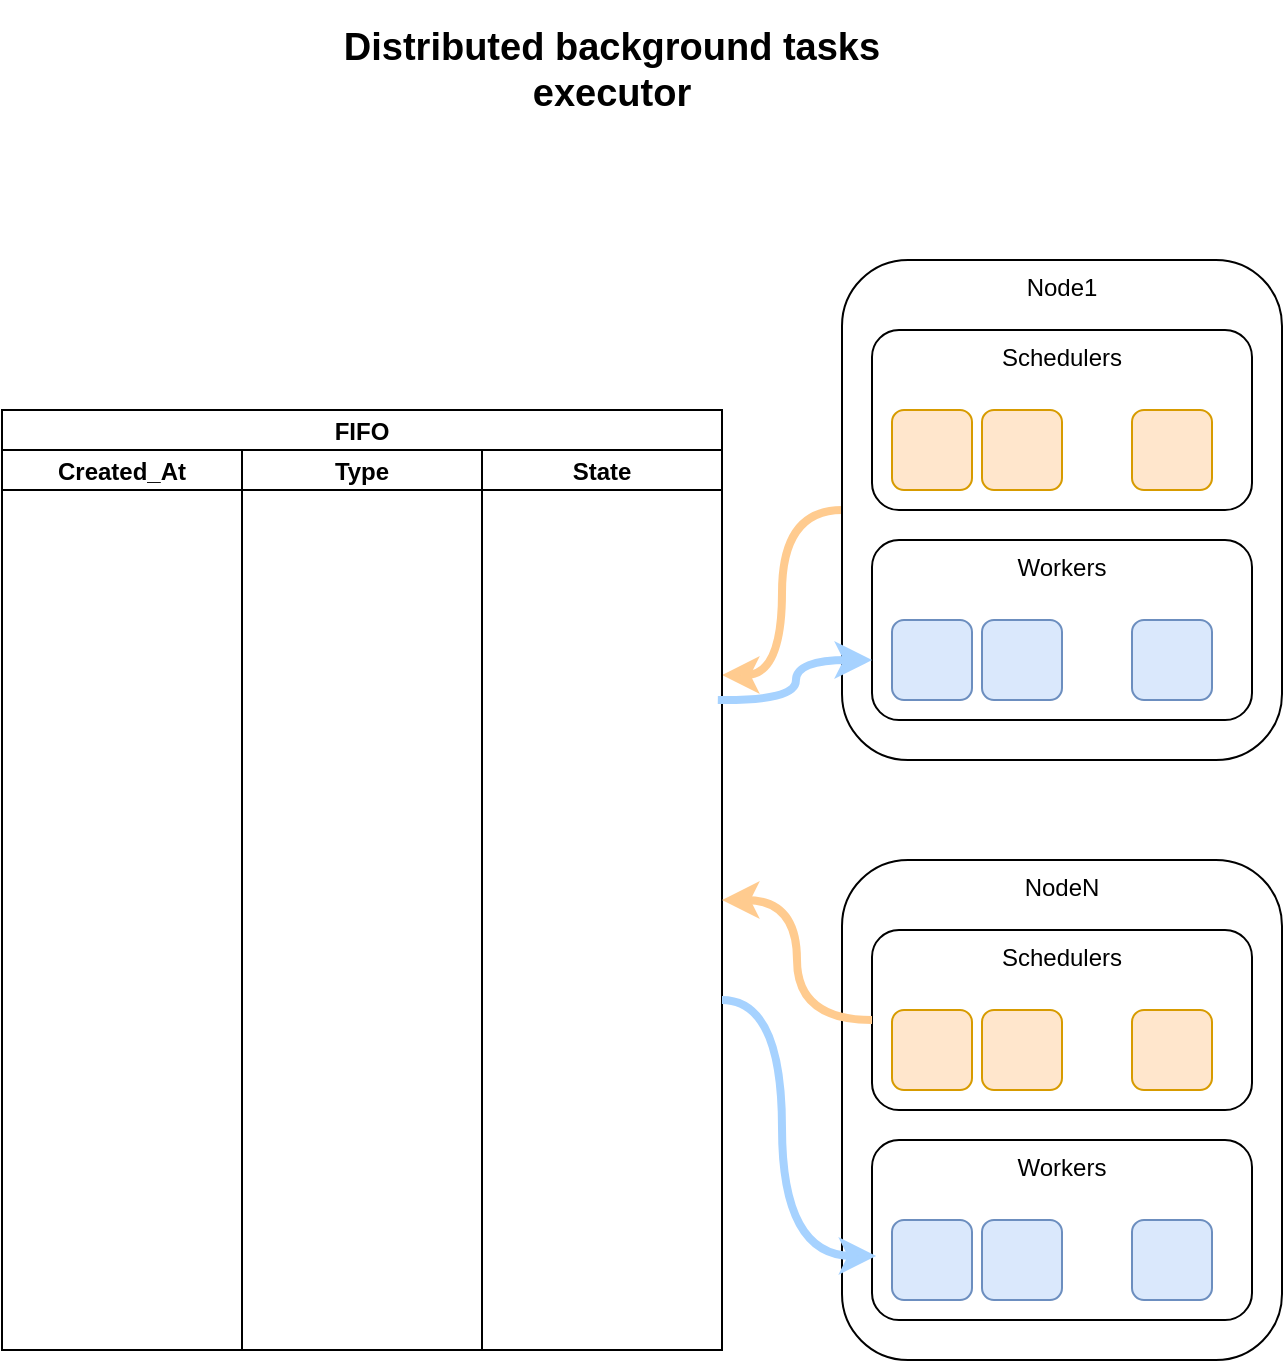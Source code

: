 <mxfile version="20.2.7" type="github">
  <diagram id="xTmBv3ccLJSK2_tgwIwj" name="Page-1">
    <mxGraphModel dx="1422" dy="787" grid="1" gridSize="10" guides="1" tooltips="1" connect="1" arrows="1" fold="1" page="1" pageScale="1" pageWidth="850" pageHeight="1100" math="0" shadow="0">
      <root>
        <mxCell id="0" />
        <mxCell id="1" parent="0" />
        <mxCell id="XouJuU0pJWpATqYN4p0Z-27" style="edgeStyle=orthogonalEdgeStyle;orthogonalLoop=1;jettySize=auto;html=1;entryX=1;entryY=0.25;entryDx=0;entryDy=0;shadow=0;curved=1;strokeWidth=4;strokeColor=#FFCB8F;" edge="1" parent="1" source="XouJuU0pJWpATqYN4p0Z-1" target="XouJuU0pJWpATqYN4p0Z-26">
          <mxGeometry relative="1" as="geometry" />
        </mxCell>
        <mxCell id="XouJuU0pJWpATqYN4p0Z-1" value="&lt;div align=&quot;center&quot;&gt;Node1&lt;/div&gt;" style="rounded=1;whiteSpace=wrap;html=1;align=center;verticalAlign=top;" vertex="1" parent="1">
          <mxGeometry x="540" y="190" width="220" height="250" as="geometry" />
        </mxCell>
        <mxCell id="XouJuU0pJWpATqYN4p0Z-2" value="&lt;div&gt;Schedulers&lt;/div&gt;" style="rounded=1;whiteSpace=wrap;html=1;verticalAlign=top;" vertex="1" parent="1">
          <mxGeometry x="555" y="225" width="190" height="90" as="geometry" />
        </mxCell>
        <mxCell id="XouJuU0pJWpATqYN4p0Z-3" value="" style="rounded=1;whiteSpace=wrap;html=1;fillColor=#ffe6cc;strokeColor=#d79b00;" vertex="1" parent="1">
          <mxGeometry x="565" y="265" width="40" height="40" as="geometry" />
        </mxCell>
        <mxCell id="XouJuU0pJWpATqYN4p0Z-7" value="" style="rounded=1;whiteSpace=wrap;html=1;fillColor=#ffe6cc;strokeColor=#d79b00;" vertex="1" parent="1">
          <mxGeometry x="610" y="265" width="40" height="40" as="geometry" />
        </mxCell>
        <mxCell id="XouJuU0pJWpATqYN4p0Z-8" value="" style="rounded=1;whiteSpace=wrap;html=1;fillColor=#ffe6cc;strokeColor=#d79b00;" vertex="1" parent="1">
          <mxGeometry x="685" y="265" width="40" height="40" as="geometry" />
        </mxCell>
        <mxCell id="XouJuU0pJWpATqYN4p0Z-9" value="&lt;div&gt;Workers&lt;br&gt;&lt;/div&gt;" style="rounded=1;whiteSpace=wrap;html=1;verticalAlign=top;" vertex="1" parent="1">
          <mxGeometry x="555" y="330" width="190" height="90" as="geometry" />
        </mxCell>
        <mxCell id="XouJuU0pJWpATqYN4p0Z-10" value="" style="rounded=1;whiteSpace=wrap;html=1;fillColor=#dae8fc;strokeColor=#6c8ebf;" vertex="1" parent="1">
          <mxGeometry x="565" y="370" width="40" height="40" as="geometry" />
        </mxCell>
        <mxCell id="XouJuU0pJWpATqYN4p0Z-11" value="" style="rounded=1;whiteSpace=wrap;html=1;fillColor=#dae8fc;strokeColor=#6c8ebf;" vertex="1" parent="1">
          <mxGeometry x="610" y="370" width="40" height="40" as="geometry" />
        </mxCell>
        <mxCell id="XouJuU0pJWpATqYN4p0Z-12" value="" style="rounded=1;whiteSpace=wrap;html=1;fillColor=#dae8fc;strokeColor=#6c8ebf;" vertex="1" parent="1">
          <mxGeometry x="685" y="370" width="40" height="40" as="geometry" />
        </mxCell>
        <mxCell id="XouJuU0pJWpATqYN4p0Z-13" value="&lt;div align=&quot;center&quot;&gt;NodeN&lt;/div&gt;" style="rounded=1;whiteSpace=wrap;html=1;align=center;verticalAlign=top;" vertex="1" parent="1">
          <mxGeometry x="540" y="490" width="220" height="250" as="geometry" />
        </mxCell>
        <mxCell id="XouJuU0pJWpATqYN4p0Z-14" value="&lt;div&gt;Schedulers&lt;/div&gt;" style="rounded=1;whiteSpace=wrap;html=1;verticalAlign=top;" vertex="1" parent="1">
          <mxGeometry x="555" y="525" width="190" height="90" as="geometry" />
        </mxCell>
        <mxCell id="XouJuU0pJWpATqYN4p0Z-15" value="" style="rounded=1;whiteSpace=wrap;html=1;fillColor=#ffe6cc;strokeColor=#d79b00;" vertex="1" parent="1">
          <mxGeometry x="565" y="565" width="40" height="40" as="geometry" />
        </mxCell>
        <mxCell id="XouJuU0pJWpATqYN4p0Z-16" value="" style="rounded=1;whiteSpace=wrap;html=1;fillColor=#ffe6cc;strokeColor=#d79b00;" vertex="1" parent="1">
          <mxGeometry x="610" y="565" width="40" height="40" as="geometry" />
        </mxCell>
        <mxCell id="XouJuU0pJWpATqYN4p0Z-17" value="" style="rounded=1;whiteSpace=wrap;html=1;fillColor=#ffe6cc;strokeColor=#d79b00;" vertex="1" parent="1">
          <mxGeometry x="685" y="565" width="40" height="40" as="geometry" />
        </mxCell>
        <mxCell id="XouJuU0pJWpATqYN4p0Z-18" value="&lt;div&gt;Workers&lt;br&gt;&lt;/div&gt;" style="rounded=1;whiteSpace=wrap;html=1;verticalAlign=top;" vertex="1" parent="1">
          <mxGeometry x="555" y="630" width="190" height="90" as="geometry" />
        </mxCell>
        <mxCell id="XouJuU0pJWpATqYN4p0Z-19" value="" style="rounded=1;whiteSpace=wrap;html=1;fillColor=#dae8fc;strokeColor=#6c8ebf;" vertex="1" parent="1">
          <mxGeometry x="565" y="670" width="40" height="40" as="geometry" />
        </mxCell>
        <mxCell id="XouJuU0pJWpATqYN4p0Z-20" value="" style="rounded=1;whiteSpace=wrap;html=1;fillColor=#dae8fc;strokeColor=#6c8ebf;" vertex="1" parent="1">
          <mxGeometry x="610" y="670" width="40" height="40" as="geometry" />
        </mxCell>
        <mxCell id="XouJuU0pJWpATqYN4p0Z-21" value="" style="rounded=1;whiteSpace=wrap;html=1;fillColor=#dae8fc;strokeColor=#6c8ebf;" vertex="1" parent="1">
          <mxGeometry x="685" y="670" width="40" height="40" as="geometry" />
        </mxCell>
        <mxCell id="XouJuU0pJWpATqYN4p0Z-23" value="FIFO" style="swimlane;childLayout=stackLayout;resizeParent=1;resizeParentMax=0;startSize=20;" vertex="1" parent="1">
          <mxGeometry x="120" y="265" width="360" height="470" as="geometry" />
        </mxCell>
        <mxCell id="XouJuU0pJWpATqYN4p0Z-24" value="Created_At" style="swimlane;startSize=20;" vertex="1" parent="XouJuU0pJWpATqYN4p0Z-23">
          <mxGeometry y="20" width="120" height="450" as="geometry" />
        </mxCell>
        <mxCell id="XouJuU0pJWpATqYN4p0Z-25" value="Type" style="swimlane;startSize=20;" vertex="1" parent="XouJuU0pJWpATqYN4p0Z-23">
          <mxGeometry x="120" y="20" width="120" height="450" as="geometry" />
        </mxCell>
        <mxCell id="XouJuU0pJWpATqYN4p0Z-26" value="State" style="swimlane;startSize=20;" vertex="1" parent="XouJuU0pJWpATqYN4p0Z-23">
          <mxGeometry x="240" y="20" width="120" height="450" as="geometry" />
        </mxCell>
        <mxCell id="XouJuU0pJWpATqYN4p0Z-28" style="edgeStyle=orthogonalEdgeStyle;curved=1;orthogonalLoop=1;jettySize=auto;html=1;entryX=0.011;entryY=0.644;entryDx=0;entryDy=0;entryPerimeter=0;shadow=0;strokeColor=#A6D2FF;strokeWidth=4;" edge="1" parent="1" target="XouJuU0pJWpATqYN4p0Z-18">
          <mxGeometry relative="1" as="geometry">
            <mxPoint x="480" y="560" as="sourcePoint" />
            <Array as="points">
              <mxPoint x="510" y="560" />
              <mxPoint x="510" y="688" />
            </Array>
          </mxGeometry>
        </mxCell>
        <mxCell id="XouJuU0pJWpATqYN4p0Z-29" style="edgeStyle=orthogonalEdgeStyle;orthogonalLoop=1;jettySize=auto;html=1;entryX=1;entryY=0.5;entryDx=0;entryDy=0;shadow=0;curved=1;strokeWidth=4;strokeColor=#FFCB8F;exitX=0;exitY=0.5;exitDx=0;exitDy=0;" edge="1" parent="1" source="XouJuU0pJWpATqYN4p0Z-14" target="XouJuU0pJWpATqYN4p0Z-26">
          <mxGeometry relative="1" as="geometry">
            <mxPoint x="550" y="325" as="sourcePoint" />
            <mxPoint x="490" y="407.5" as="targetPoint" />
          </mxGeometry>
        </mxCell>
        <mxCell id="XouJuU0pJWpATqYN4p0Z-31" style="edgeStyle=orthogonalEdgeStyle;curved=1;orthogonalLoop=1;jettySize=auto;html=1;entryX=0;entryY=0.667;entryDx=0;entryDy=0;entryPerimeter=0;shadow=0;strokeColor=#A6D2FF;strokeWidth=4;" edge="1" parent="1" target="XouJuU0pJWpATqYN4p0Z-9">
          <mxGeometry relative="1" as="geometry">
            <mxPoint x="477.91" y="410" as="sourcePoint" />
            <mxPoint x="555.0" y="537.96" as="targetPoint" />
          </mxGeometry>
        </mxCell>
        <mxCell id="XouJuU0pJWpATqYN4p0Z-33" value="Distributed background tasks executor" style="text;html=1;strokeColor=none;fillColor=none;align=center;verticalAlign=middle;whiteSpace=wrap;rounded=0;fontSize=19;fontStyle=1" vertex="1" parent="1">
          <mxGeometry x="265" y="60" width="320" height="70" as="geometry" />
        </mxCell>
      </root>
    </mxGraphModel>
  </diagram>
</mxfile>
